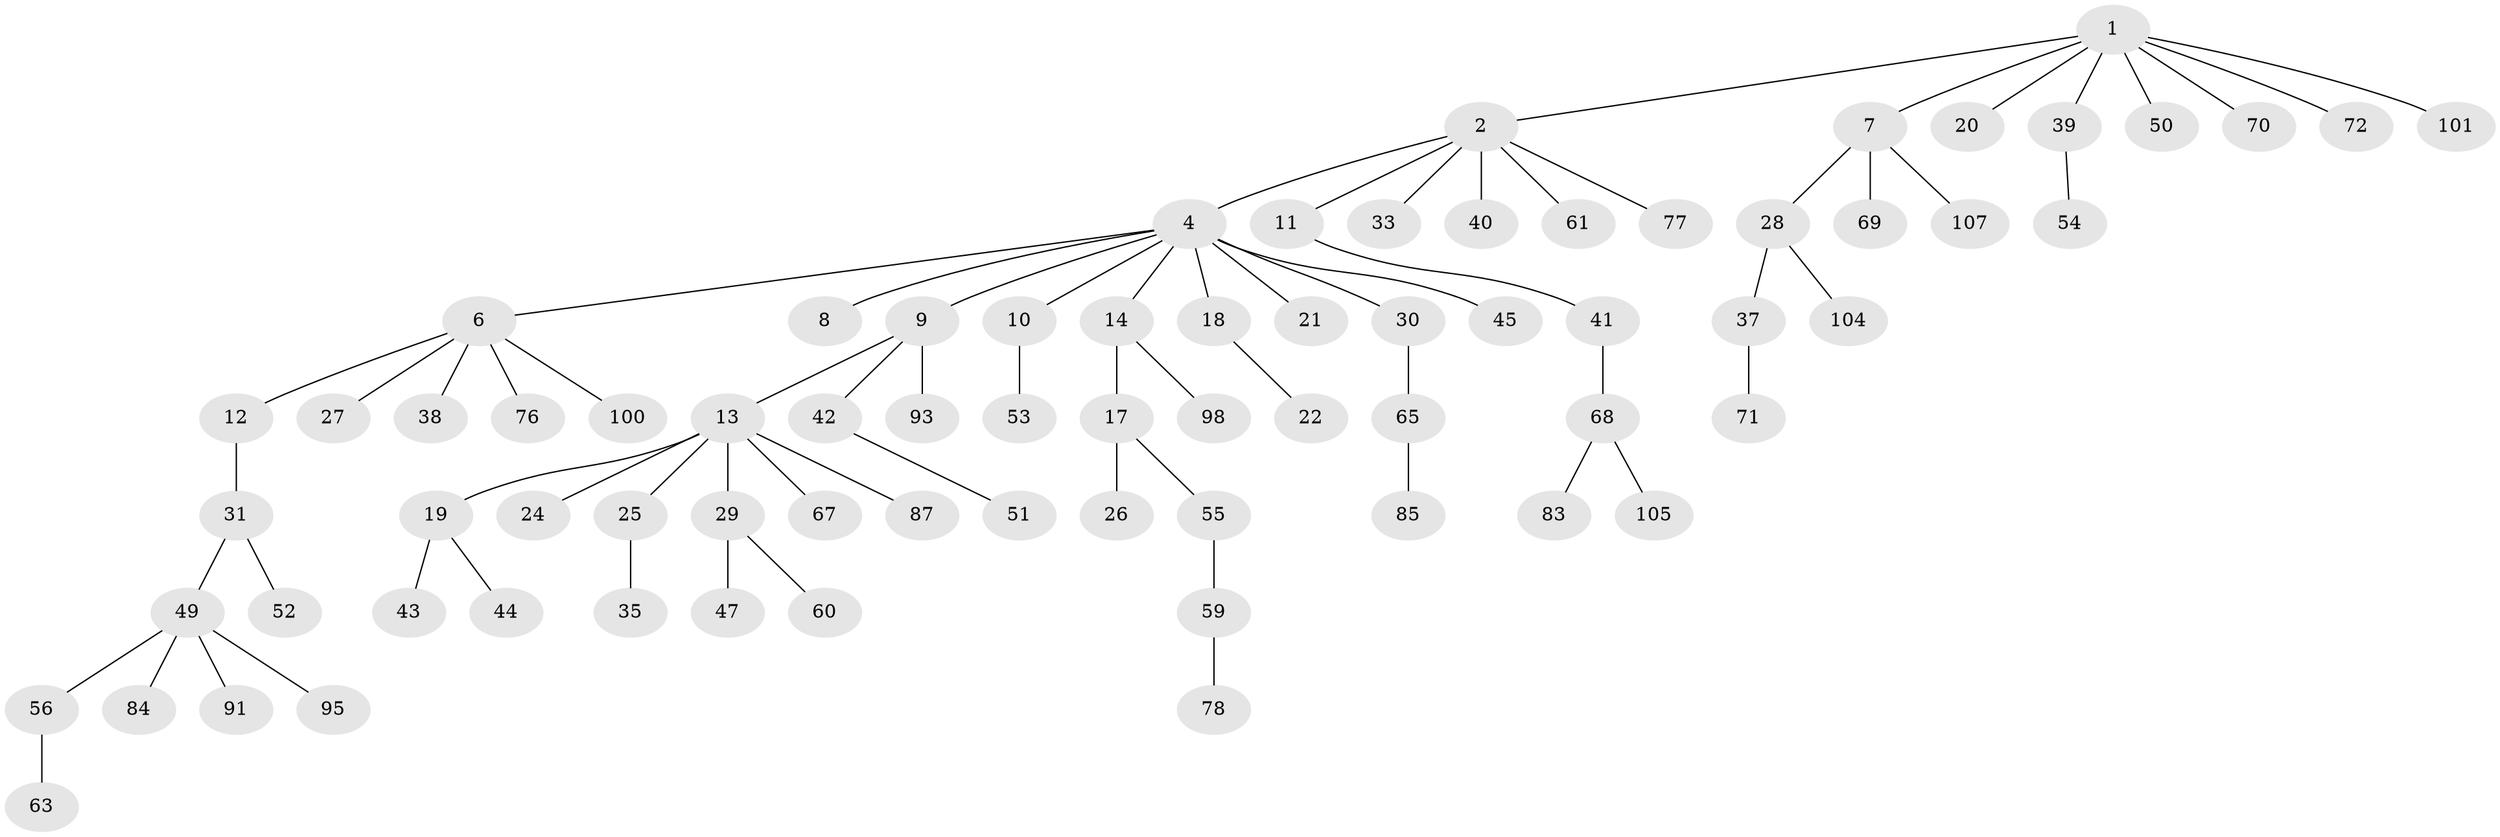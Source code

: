 // original degree distribution, {6: 0.028037383177570093, 3: 0.11214953271028037, 10: 0.009345794392523364, 2: 0.2523364485981308, 5: 0.028037383177570093, 4: 0.056074766355140186, 1: 0.514018691588785}
// Generated by graph-tools (version 1.1) at 2025/11/02/27/25 16:11:28]
// undirected, 73 vertices, 72 edges
graph export_dot {
graph [start="1"]
  node [color=gray90,style=filled];
  1 [super="+58"];
  2 [super="+3"];
  4 [super="+5"];
  6 [super="+16"];
  7 [super="+62"];
  8;
  9 [super="+23"];
  10 [super="+34"];
  11 [super="+32"];
  12;
  13 [super="+15"];
  14 [super="+88"];
  17 [super="+89"];
  18 [super="+94"];
  19;
  20;
  21;
  22 [super="+81"];
  24;
  25;
  26;
  27 [super="+102"];
  28 [super="+79"];
  29 [super="+48"];
  30 [super="+36"];
  31 [super="+99"];
  33 [super="+103"];
  35 [super="+74"];
  37;
  38 [super="+46"];
  39;
  40;
  41;
  42 [super="+86"];
  43 [super="+57"];
  44 [super="+96"];
  45;
  47 [super="+90"];
  49 [super="+66"];
  50;
  51;
  52;
  53;
  54 [super="+64"];
  55 [super="+75"];
  56 [super="+97"];
  59 [super="+73"];
  60;
  61;
  63;
  65;
  67;
  68 [super="+82"];
  69;
  70;
  71;
  72;
  76;
  77 [super="+80"];
  78;
  83;
  84;
  85 [super="+92"];
  87 [super="+106"];
  91;
  93;
  95;
  98;
  100;
  101;
  104;
  105;
  107;
  1 -- 2;
  1 -- 7;
  1 -- 20;
  1 -- 39;
  1 -- 50;
  1 -- 72;
  1 -- 101;
  1 -- 70;
  2 -- 11;
  2 -- 33;
  2 -- 40;
  2 -- 61;
  2 -- 4;
  2 -- 77;
  4 -- 6;
  4 -- 8;
  4 -- 9;
  4 -- 10;
  4 -- 14;
  4 -- 18;
  4 -- 21;
  4 -- 45;
  4 -- 30;
  6 -- 12;
  6 -- 76;
  6 -- 100;
  6 -- 38;
  6 -- 27;
  7 -- 28;
  7 -- 69;
  7 -- 107;
  9 -- 13;
  9 -- 42;
  9 -- 93;
  10 -- 53;
  11 -- 41;
  12 -- 31;
  13 -- 19;
  13 -- 24;
  13 -- 25;
  13 -- 87;
  13 -- 29;
  13 -- 67;
  14 -- 17;
  14 -- 98;
  17 -- 26;
  17 -- 55;
  18 -- 22;
  19 -- 43;
  19 -- 44;
  25 -- 35;
  28 -- 37;
  28 -- 104;
  29 -- 47;
  29 -- 60;
  30 -- 65;
  31 -- 49;
  31 -- 52;
  37 -- 71;
  39 -- 54;
  41 -- 68;
  42 -- 51;
  49 -- 56;
  49 -- 84;
  49 -- 91;
  49 -- 95;
  55 -- 59;
  56 -- 63;
  59 -- 78;
  65 -- 85;
  68 -- 105;
  68 -- 83;
}
